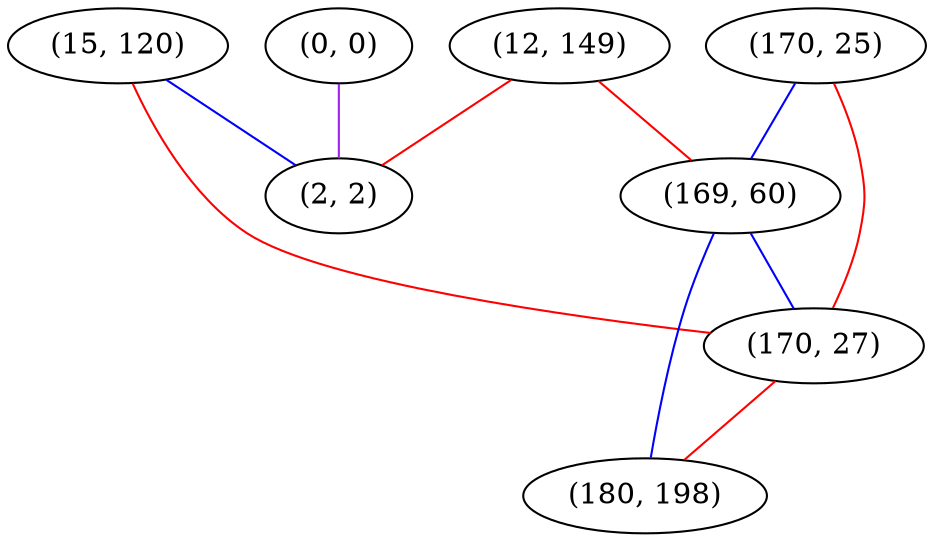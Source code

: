 graph "" {
"(12, 149)";
"(0, 0)";
"(15, 120)";
"(170, 25)";
"(169, 60)";
"(170, 27)";
"(180, 198)";
"(2, 2)";
"(12, 149)" -- "(169, 60)"  [color=red, key=0, weight=1];
"(12, 149)" -- "(2, 2)"  [color=red, key=0, weight=1];
"(0, 0)" -- "(2, 2)"  [color=purple, key=0, weight=4];
"(15, 120)" -- "(170, 27)"  [color=red, key=0, weight=1];
"(15, 120)" -- "(2, 2)"  [color=blue, key=0, weight=3];
"(170, 25)" -- "(170, 27)"  [color=red, key=0, weight=1];
"(170, 25)" -- "(169, 60)"  [color=blue, key=0, weight=3];
"(169, 60)" -- "(170, 27)"  [color=blue, key=0, weight=3];
"(169, 60)" -- "(180, 198)"  [color=blue, key=0, weight=3];
"(170, 27)" -- "(180, 198)"  [color=red, key=0, weight=1];
}
